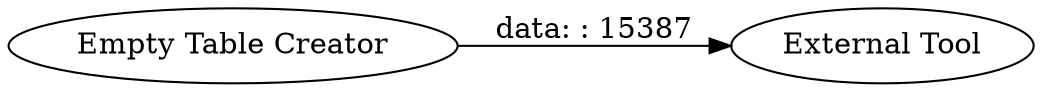 digraph {
	"7252021075687712988_2" [label="Empty Table Creator"]
	"7252021075687712988_1" [label="External Tool"]
	"7252021075687712988_2" -> "7252021075687712988_1" [label="data: : 15387"]
	rankdir=LR
}
